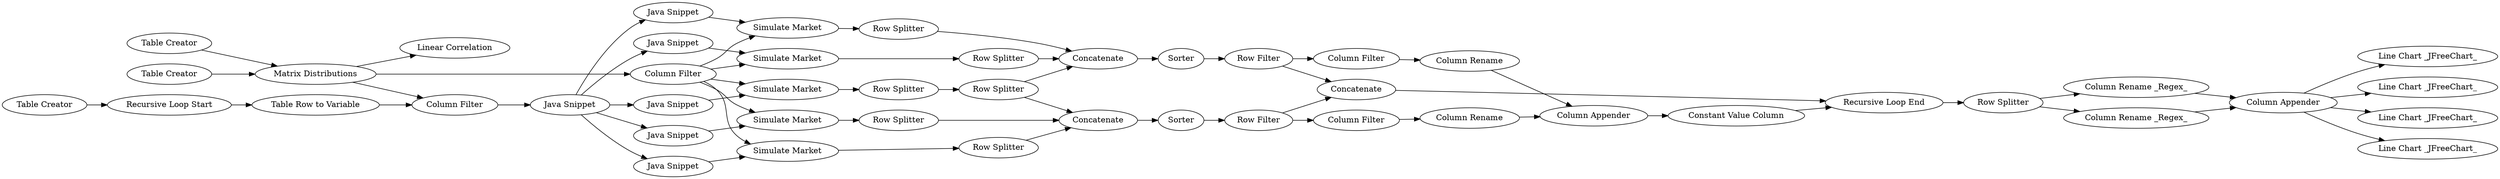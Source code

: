 digraph {
	41 -> 42
	9 -> 14
	49 -> 47
	41 -> 43
	24 -> 52
	15 -> 18
	49 -> 46
	21 -> 51
	9 -> 13
	39 -> 41
	3 -> 15
	32 -> 40
	30 -> 32
	23 -> 26
	52 -> 30
	18 -> 23
	13 -> 20
	22 -> 51
	32 -> 34
	11 -> 16
	31 -> 33
	20 -> 25
	25 -> 52
	49 -> 45
	15 -> 19
	33 -> 35
	1 -> 3
	7 -> 53
	26 -> 51
	16 -> 21
	29 -> 31
	15 -> 16
	9 -> 11
	3 -> 5
	15 -> 17
	36 -> 50
	9 -> 12
	43 -> 49
	9 -> 10
	12 -> 17
	3 -> 54
	6 -> 7
	5 -> 9
	40 -> 39
	19 -> 24
	31 -> 40
	35 -> 50
	38 -> 39
	15 -> 20
	42 -> 49
	50 -> 38
	34 -> 36
	49 -> 48
	53 -> 5
	10 -> 18
	26 -> 52
	2 -> 3
	51 -> 29
	17 -> 22
	14 -> 19
	7 [label="Recursive Loop Start"]
	9 [label="Java Snippet"]
	18 [label="Simulate Market"]
	21 [label="Row Splitter"]
	26 [label="Row Splitter"]
	32 [label="Row Filter"]
	17 [label="Simulate Market"]
	3 [label="Matrix Distributions"]
	19 [label="Simulate Market"]
	39 [label="Recursive Loop End"]
	24 [label="Row Splitter"]
	49 [label="Column Appender"]
	41 [label="Row Splitter"]
	31 [label="Row Filter"]
	51 [label=Concatenate]
	6 [label="Table Creator"]
	15 [label="Column Filter"]
	54 [label="Linear Correlation"]
	25 [label="Row Splitter"]
	12 [label="Java Snippet"]
	10 [label="Java Snippet"]
	16 [label="Simulate Market"]
	48 [label="Line Chart _JFreeChart_"]
	50 [label="Column Appender"]
	1 [label="Table Creator"]
	42 [label="Column Rename _Regex_"]
	53 [label="Table Row to Variable"]
	22 [label="Row Splitter"]
	11 [label="Java Snippet"]
	23 [label="Row Splitter"]
	47 [label="Line Chart _JFreeChart_"]
	14 [label="Java Snippet"]
	38 [label="Constant Value Column"]
	5 [label="Column Filter"]
	13 [label="Java Snippet"]
	20 [label="Simulate Market"]
	35 [label="Column Rename"]
	34 [label="Column Filter"]
	43 [label="Column Rename _Regex_"]
	29 [label=Sorter]
	36 [label="Column Rename"]
	46 [label="Line Chart _JFreeChart_"]
	40 [label=Concatenate]
	52 [label=Concatenate]
	33 [label="Column Filter"]
	30 [label=Sorter]
	2 [label="Table Creator"]
	45 [label="Line Chart _JFreeChart_"]
	rankdir=LR
}
